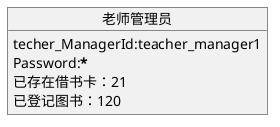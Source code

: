 @startuml
 object 老师管理员{
    techer_ManagerId:teacher_manager1
    Password:*****
    已存在借书卡：21
    已登记图书：120
 }
@enduml